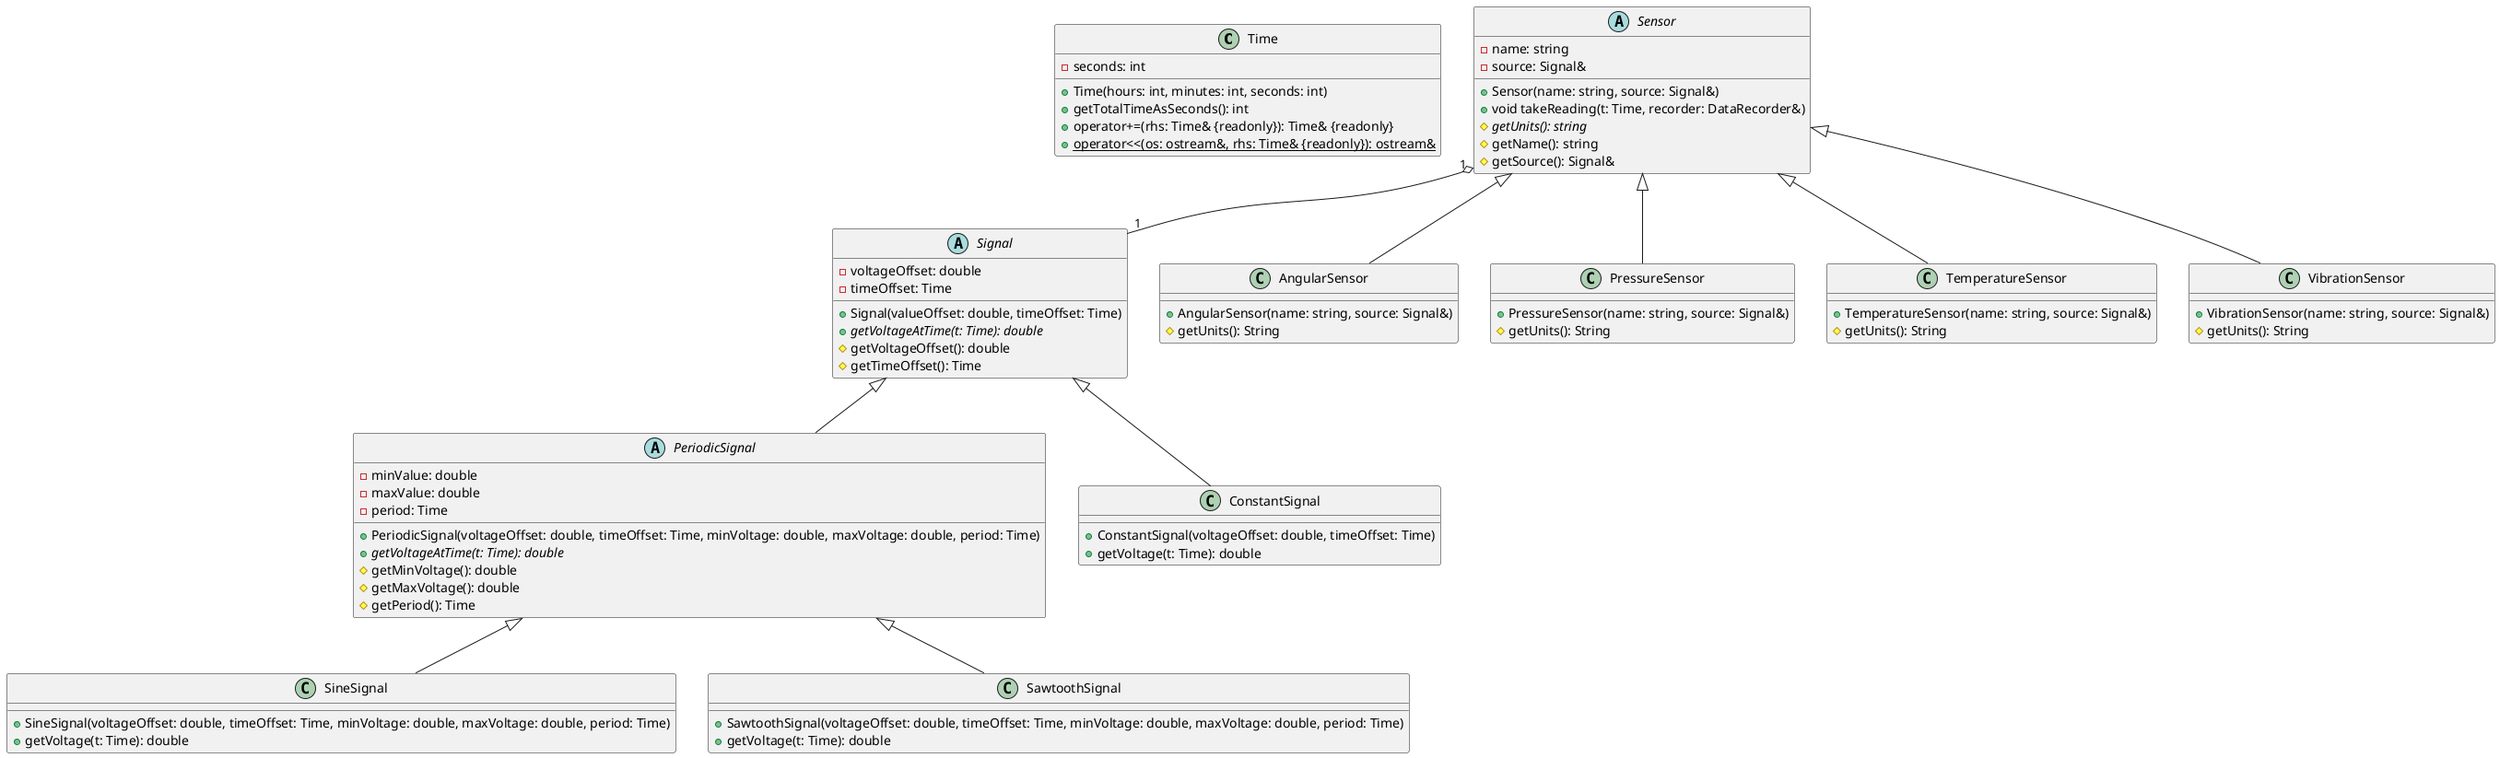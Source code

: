 @startuml

class Time {
-seconds: int

+Time(hours: int, minutes: int, seconds: int)
+getTotalTimeAsSeconds(): int
+operator+=(rhs: Time& {readonly}): Time& {readonly}
+{static}operator<<(os: ostream&, rhs: Time& {readonly}): ostream&
}

class SineSignal {
+SineSignal(voltageOffset: double, timeOffset: Time, minVoltage: double, maxVoltage: double, period: Time)
+getVoltage(t: Time): double
}

class SawtoothSignal {
+SawtoothSignal(voltageOffset: double, timeOffset: Time, minVoltage: double, maxVoltage: double, period: Time)
+getVoltage(t: Time): double
}

abstract class PeriodicSignal {
-minValue: double
-maxValue: double
-period: Time

+PeriodicSignal(voltageOffset: double, timeOffset: Time, minVoltage: double, maxVoltage: double, period: Time)
+{abstract} getVoltageAtTime(t: Time): double
#getMinVoltage(): double
#getMaxVoltage(): double
#getPeriod(): Time
}

class ConstantSignal {
+ConstantSignal(voltageOffset: double, timeOffset: Time)
+getVoltage(t: Time): double
}

abstract class Signal {
-voltageOffset: double
-timeOffset: Time

+Signal(valueOffset: double, timeOffset: Time)
+{abstract} getVoltageAtTime(t: Time): double
#getVoltageOffset(): double
#getTimeOffset(): Time
}

PeriodicSignal <|-- SineSignal
PeriodicSignal <|-- SawtoothSignal

Signal <|-- ConstantSignal
Signal <|-- PeriodicSignal

class AngularSensor {
+AngularSensor(name: string, source: Signal&)
#getUnits(): String
}

class PressureSensor {
+PressureSensor(name: string, source: Signal&)
#getUnits(): String
}

class TemperatureSensor {
+TemperatureSensor(name: string, source: Signal&)
#getUnits(): String
}

class VibrationSensor {
+VibrationSensor(name: string, source: Signal&)
#getUnits(): String
}

abstract class Sensor {
-name: string
-source: Signal&

+Sensor(name: string, source: Signal&)
+void takeReading(t: Time, recorder: DataRecorder&)
#{abstract} getUnits(): string
#getName(): string
#getSource(): Signal&
}

Sensor <|-- AngularSensor
Sensor <|-- PressureSensor
Sensor <|-- TemperatureSensor
Sensor <|-- VibrationSensor

Sensor "1" o-- "1" Signal

@enduml
